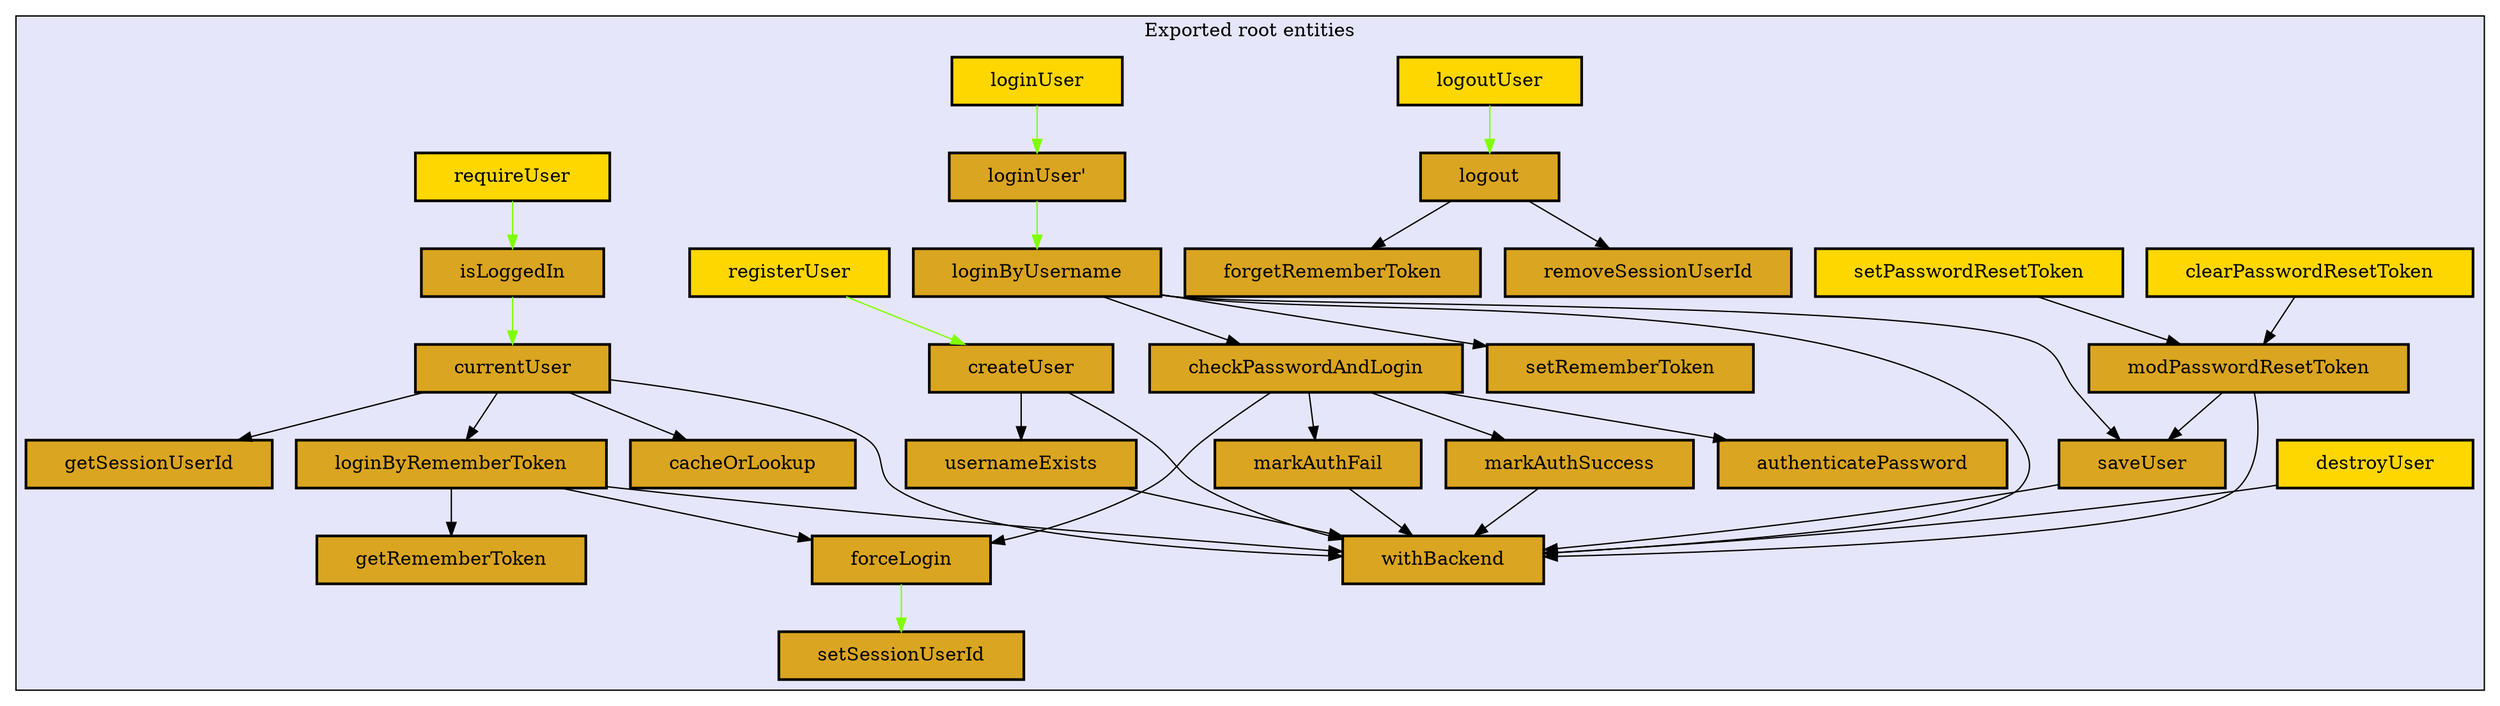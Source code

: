digraph "Levels within Snap.Snaplet.Auth.Handlers" {
    node [margin="0.4,0.1"
         ,style=filled];
    subgraph cluster_0 {
        graph [label="Exported root entities"
              ,style=filled
              ,fillcolor=lavender];
        1 [label=authenticatePassword
          ,shape=box
          ,fillcolor=goldenrod
          ,style="filled,bold"];
        2 [label=cacheOrLookup
          ,shape=box
          ,fillcolor=goldenrod
          ,style="filled,bold"];
        3 [label=checkPasswordAndLogin
          ,shape=box
          ,fillcolor=goldenrod
          ,style="filled,bold"];
        4 [label=clearPasswordResetToken
          ,shape=box
          ,fillcolor=gold
          ,style="filled,bold"];
        5 [label=createUser
          ,shape=box
          ,fillcolor=goldenrod
          ,style="filled,bold"];
        6 [label=currentUser
          ,shape=box
          ,fillcolor=goldenrod
          ,style="filled,bold"];
        7 [label=destroyUser
          ,shape=box
          ,fillcolor=gold
          ,style="filled,bold"];
        8 [label=forceLogin
          ,shape=box
          ,fillcolor=goldenrod
          ,style="filled,bold"];
        9 [label=forgetRememberToken
          ,shape=box
          ,fillcolor=goldenrod
          ,style="filled,bold"];
        10 [label=getRememberToken
           ,shape=box
           ,fillcolor=goldenrod
           ,style="filled,bold"];
        11 [label=getSessionUserId
           ,shape=box
           ,fillcolor=goldenrod
           ,style="filled,bold"];
        12 [label=isLoggedIn
           ,shape=box
           ,fillcolor=goldenrod
           ,style="filled,bold"];
        13 [label=loginByRememberToken
           ,shape=box
           ,fillcolor=goldenrod
           ,style="filled,bold"];
        14 [label=loginByUsername
           ,shape=box
           ,fillcolor=goldenrod
           ,style="filled,bold"];
        15 [label=loginUser
           ,shape=box
           ,fillcolor=gold
           ,style="filled,bold"];
        16 [label="loginUser'"
           ,shape=box
           ,fillcolor=goldenrod
           ,style="filled,bold"];
        17 [label=logout
           ,shape=box
           ,fillcolor=goldenrod
           ,style="filled,bold"];
        18 [label=logoutUser
           ,shape=box
           ,fillcolor=gold
           ,style="filled,bold"];
        19 [label=markAuthFail
           ,shape=box
           ,fillcolor=goldenrod
           ,style="filled,bold"];
        20 [label=markAuthSuccess
           ,shape=box
           ,fillcolor=goldenrod
           ,style="filled,bold"];
        21 [label=modPasswordResetToken
           ,shape=box
           ,fillcolor=goldenrod
           ,style="filled,bold"];
        22 [label=registerUser
           ,shape=box
           ,fillcolor=gold
           ,style="filled,bold"];
        23 [label=removeSessionUserId
           ,shape=box
           ,fillcolor=goldenrod
           ,style="filled,bold"];
        24 [label=requireUser
           ,shape=box
           ,fillcolor=gold
           ,style="filled,bold"];
        25 [label=saveUser
           ,shape=box
           ,fillcolor=goldenrod
           ,style="filled,bold"];
        26 [label=setPasswordResetToken
           ,shape=box
           ,fillcolor=gold
           ,style="filled,bold"];
        27 [label=setRememberToken
           ,shape=box
           ,fillcolor=goldenrod
           ,style="filled,bold"];
        28 [label=setSessionUserId
           ,shape=box
           ,fillcolor=goldenrod
           ,style="filled,bold"];
        29 [label=usernameExists
           ,shape=box
           ,fillcolor=goldenrod
           ,style="filled,bold"];
        30 [label=withBackend
           ,shape=box
           ,fillcolor=goldenrod
           ,style="filled,bold"];
    }
    3 -> 1 [penwidth=1,color=black];
    3 -> 8 [penwidth=1,color=black];
    3 -> 19 [penwidth=1
            ,color=black];
    3 -> 20 [penwidth=1
            ,color=black];
    4 -> 21 [penwidth=1
            ,color=black];
    5 -> 29 [penwidth=1
            ,color=black];
    5 -> 30 [penwidth=1
            ,color=black];
    6 -> 2 [penwidth=1,color=black];
    6 -> 11 [penwidth=1
            ,color=black];
    6 -> 13 [penwidth=1
            ,color=black];
    6 -> 30 [penwidth=1
            ,color=black];
    7 -> 30 [penwidth=1
            ,color=black];
    8 -> 28 [penwidth=1
            ,color=chartreuse];
    12 -> 6 [penwidth=1
            ,color=chartreuse];
    13 -> 8 [penwidth=1
            ,color=black];
    13 -> 10 [penwidth=1
             ,color=black];
    13 -> 30 [penwidth=1
             ,color=black];
    14 -> 3 [penwidth=1
            ,color=black];
    14 -> 25 [penwidth=1
             ,color=black];
    14 -> 27 [penwidth=1
             ,color=black];
    14 -> 30 [penwidth=1
             ,color=black];
    15 -> 16 [penwidth=1
             ,color=chartreuse];
    16 -> 14 [penwidth=1
             ,color=chartreuse];
    17 -> 9 [penwidth=1
            ,color=black];
    17 -> 23 [penwidth=1
             ,color=black];
    18 -> 17 [penwidth=1
             ,color=chartreuse];
    19 -> 30 [penwidth=1
             ,color=black];
    20 -> 30 [penwidth=1
             ,color=black];
    21 -> 25 [penwidth=1
             ,color=black];
    21 -> 30 [penwidth=1
             ,color=black];
    22 -> 5 [penwidth=1
            ,color=chartreuse];
    24 -> 12 [penwidth=1
             ,color=chartreuse];
    25 -> 30 [penwidth=1
             ,color=black];
    26 -> 21 [penwidth=1
             ,color=black];
    29 -> 30 [penwidth=1
             ,color=black];
}

